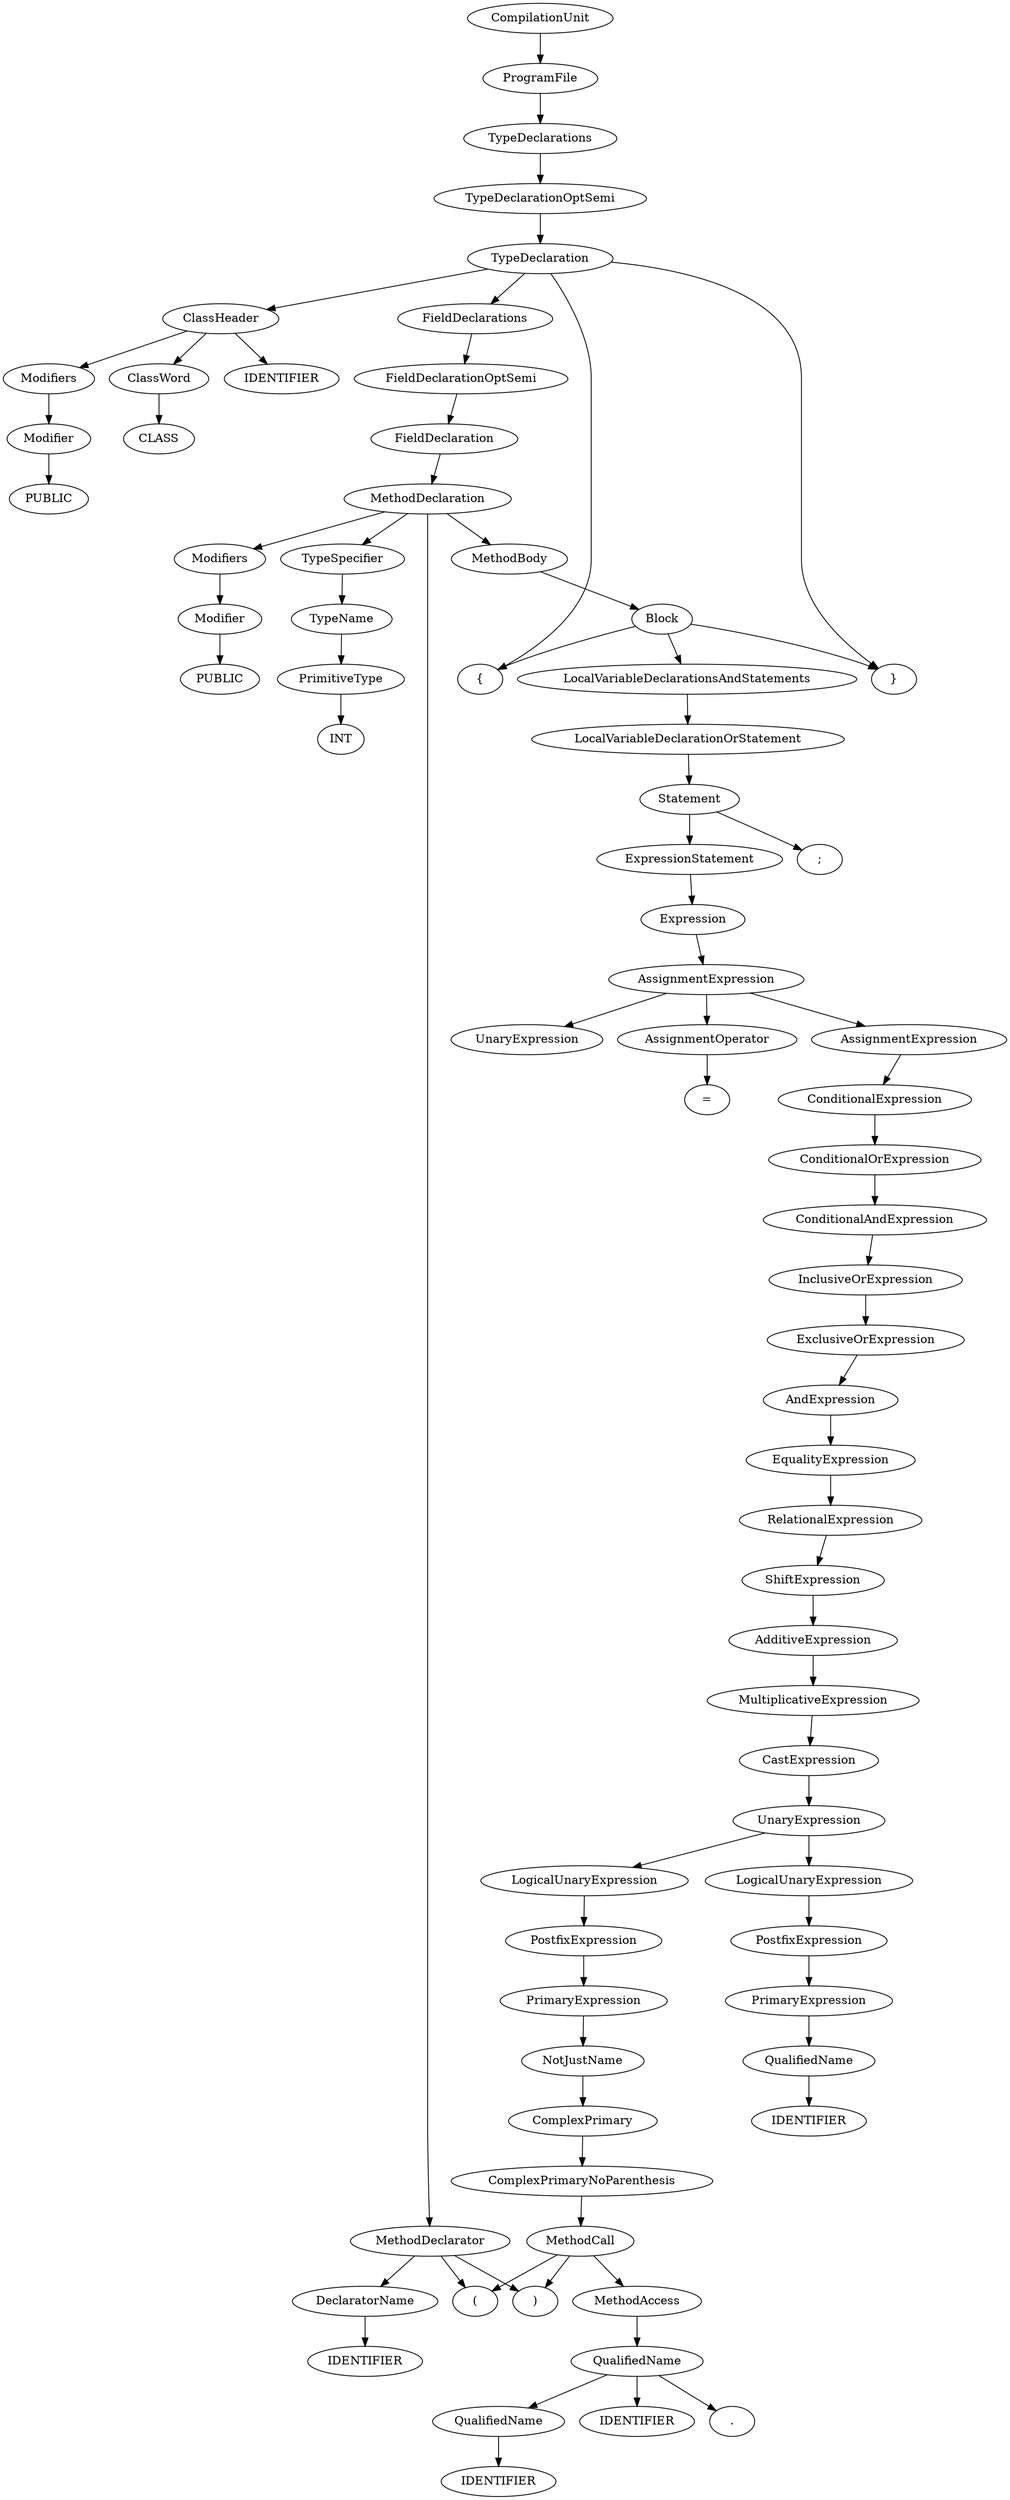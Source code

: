 digraph "Parse Tree" {
	ProgramFile1 [label = "ProgramFile"] 
	CompilationUnit -> {  ProgramFile1 }
	TypeDeclarations1 [label = "TypeDeclarations"] 
	ProgramFile1 -> {  TypeDeclarations1 }
	TypeDeclarationOptSemi1 [label = "TypeDeclarationOptSemi"] 
	TypeDeclarations1 -> {  TypeDeclarationOptSemi1 }
	TypeDeclaration1 [label = "TypeDeclaration"] 
	TypeDeclarationOptSemi1 -> {  TypeDeclaration1 }
	ClassHeader1 [label = "ClassHeader"] 
	FieldDeclarations1 [label = "FieldDeclarations"] 
	TypeDeclaration1 -> {  ClassHeader1 "{" FieldDeclarations1 "}" }
	FieldDeclarationOptSemi1 [label = "FieldDeclarationOptSemi"] 
	FieldDeclarations1 -> {  FieldDeclarationOptSemi1 }
	FieldDeclaration1 [label = "FieldDeclaration"] 
	FieldDeclarationOptSemi1 -> {  FieldDeclaration1 }
	MethodDeclaration1 [label = "MethodDeclaration"] 
	FieldDeclaration1 -> {  MethodDeclaration1 }
	Modifiers1 [label = "Modifiers"] 
	TypeSpecifier1 [label = "TypeSpecifier"] 
	MethodDeclarator1 [label = "MethodDeclarator"] 
	MethodBody1 [label = "MethodBody"] 
	MethodDeclaration1 -> {  Modifiers1 TypeSpecifier1 MethodDeclarator1 MethodBody1 }
	Block1 [label = "Block"] 
	MethodBody1 -> {  Block1 }
	LocalVariableDeclarationsAndStatements1 [label = "LocalVariableDeclarationsAndStatements"] 
	Block1 -> {  "{" LocalVariableDeclarationsAndStatements1 "}" }
	LocalVariableDeclarationOrStatement1 [label = "LocalVariableDeclarationOrStatement"] 
	LocalVariableDeclarationsAndStatements1 -> {  LocalVariableDeclarationOrStatement1 }
	Statement1 [label = "Statement"] 
	LocalVariableDeclarationOrStatement1 -> {  Statement1 }
	ExpressionStatement1 [label = "ExpressionStatement"] 
	Statement1 -> {  ExpressionStatement1 ";" }
	Expression1 [label = "Expression"] 
	ExpressionStatement1 -> {  Expression1 }
	AssignmentExpression1 [label = "AssignmentExpression"] 
	Expression1 -> {  AssignmentExpression1 }
	UnaryExpression1 [label = "UnaryExpression"] 
	AssignmentOperator1 [label = "AssignmentOperator"] 
	AssignmentExpression2 [label = "AssignmentExpression"] 
	AssignmentExpression1 -> {  UnaryExpression1 AssignmentOperator1 AssignmentExpression2 }
	ConditionalExpression1 [label = "ConditionalExpression"] 
	AssignmentExpression2 -> {  ConditionalExpression1 }
	ConditionalOrExpression1 [label = "ConditionalOrExpression"] 
	ConditionalExpression1 -> {  ConditionalOrExpression1 }
	ConditionalAndExpression1 [label = "ConditionalAndExpression"] 
	ConditionalOrExpression1 -> {  ConditionalAndExpression1 }
	InclusiveOrExpression1 [label = "InclusiveOrExpression"] 
	ConditionalAndExpression1 -> {  InclusiveOrExpression1 }
	ExclusiveOrExpression1 [label = "ExclusiveOrExpression"] 
	InclusiveOrExpression1 -> {  ExclusiveOrExpression1 }
	AndExpression1 [label = "AndExpression"] 
	ExclusiveOrExpression1 -> {  AndExpression1 }
	EqualityExpression1 [label = "EqualityExpression"] 
	AndExpression1 -> {  EqualityExpression1 }
	RelationalExpression1 [label = "RelationalExpression"] 
	EqualityExpression1 -> {  RelationalExpression1 }
	ShiftExpression1 [label = "ShiftExpression"] 
	RelationalExpression1 -> {  ShiftExpression1 }
	AdditiveExpression1 [label = "AdditiveExpression"] 
	ShiftExpression1 -> {  AdditiveExpression1 }
	MultiplicativeExpression1 [label = "MultiplicativeExpression"] 
	AdditiveExpression1 -> {  MultiplicativeExpression1 }
	CastExpression1 [label = "CastExpression"] 
	MultiplicativeExpression1 -> {  CastExpression1 }
	UnaryExpression2 [label = "UnaryExpression"] 
	CastExpression1 -> {  UnaryExpression2 }
	LogicalUnaryExpression1 [label = "LogicalUnaryExpression"] 
	UnaryExpression2 -> {  LogicalUnaryExpression1 }
	PostfixExpression1 [label = "PostfixExpression"] 
	LogicalUnaryExpression1 -> {  PostfixExpression1 }
	PrimaryExpression1 [label = "PrimaryExpression"] 
	PostfixExpression1 -> {  PrimaryExpression1 }
	NotJustName1 [label = "NotJustName"] 
	PrimaryExpression1 -> {  NotJustName1 }
	ComplexPrimary1 [label = "ComplexPrimary"] 
	NotJustName1 -> {  ComplexPrimary1 }
	ComplexPrimaryNoParenthesis1 [label = "ComplexPrimaryNoParenthesis"] 
	ComplexPrimary1 -> {  ComplexPrimaryNoParenthesis1 }
	MethodCall1 [label = "MethodCall"] 
	ComplexPrimaryNoParenthesis1 -> {  MethodCall1 }
	MethodAccess1 [label = "MethodAccess"] 
	MethodCall1 -> {  MethodAccess1 "(" ")" }
	QualifiedName1 [label = "QualifiedName"] 
	MethodAccess1 -> {  QualifiedName1 }
	QualifiedName2 [label = "QualifiedName"] 
	IDENTIFIER1 [label = "IDENTIFIER"] 
	QualifiedName1 -> {  QualifiedName2 "." IDENTIFIER1 }
	IDENTIFIER2 [label = "IDENTIFIER"] 
	QualifiedName2 -> {  IDENTIFIER2 }
	AssignmentOperator1 -> {  "=" }
	LogicalUnaryExpression2 [label = "LogicalUnaryExpression"] 
	UnaryExpression2 -> {  LogicalUnaryExpression2 }
	PostfixExpression2 [label = "PostfixExpression"] 
	LogicalUnaryExpression2 -> {  PostfixExpression2 }
	PrimaryExpression2 [label = "PrimaryExpression"] 
	PostfixExpression2 -> {  PrimaryExpression2 }
	QualifiedName3 [label = "QualifiedName"] 
	PrimaryExpression2 -> {  QualifiedName3 }
	IDENTIFIER3 [label = "IDENTIFIER"] 
	QualifiedName3 -> {  IDENTIFIER3 }
	DeclaratorName1 [label = "DeclaratorName"] 
	MethodDeclarator1 -> {  DeclaratorName1 "(" ")" }
	IDENTIFIER4 [label = "IDENTIFIER"] 
	DeclaratorName1 -> {  IDENTIFIER4 }
	TypeName1 [label = "TypeName"] 
	TypeSpecifier1 -> {  TypeName1 }
	PrimitiveType1 [label = "PrimitiveType"] 
	TypeName1 -> {  PrimitiveType1 }
	INT1 [label = "INT"] 
	PrimitiveType1 -> {  INT1 }
	Modifier1 [label = "Modifier"] 
	Modifiers1 -> {  Modifier1 }
	PUBLIC1 [label = "PUBLIC"] 
	Modifier1 -> {  PUBLIC1 }
	Modifiers2 [label = "Modifiers"] 
	ClassWord1 [label = "ClassWord"] 
	IDENTIFIER5 [label = "IDENTIFIER"] 
	ClassHeader1 -> {  Modifiers2 ClassWord1 IDENTIFIER5 }
	CLASS1 [label = "CLASS"] 
	ClassWord1 -> {  CLASS1 }
	Modifier2 [label = "Modifier"] 
	Modifiers2 -> {  Modifier2 }
	PUBLIC2 [label = "PUBLIC"] 
	Modifier2 -> {  PUBLIC2 }

}